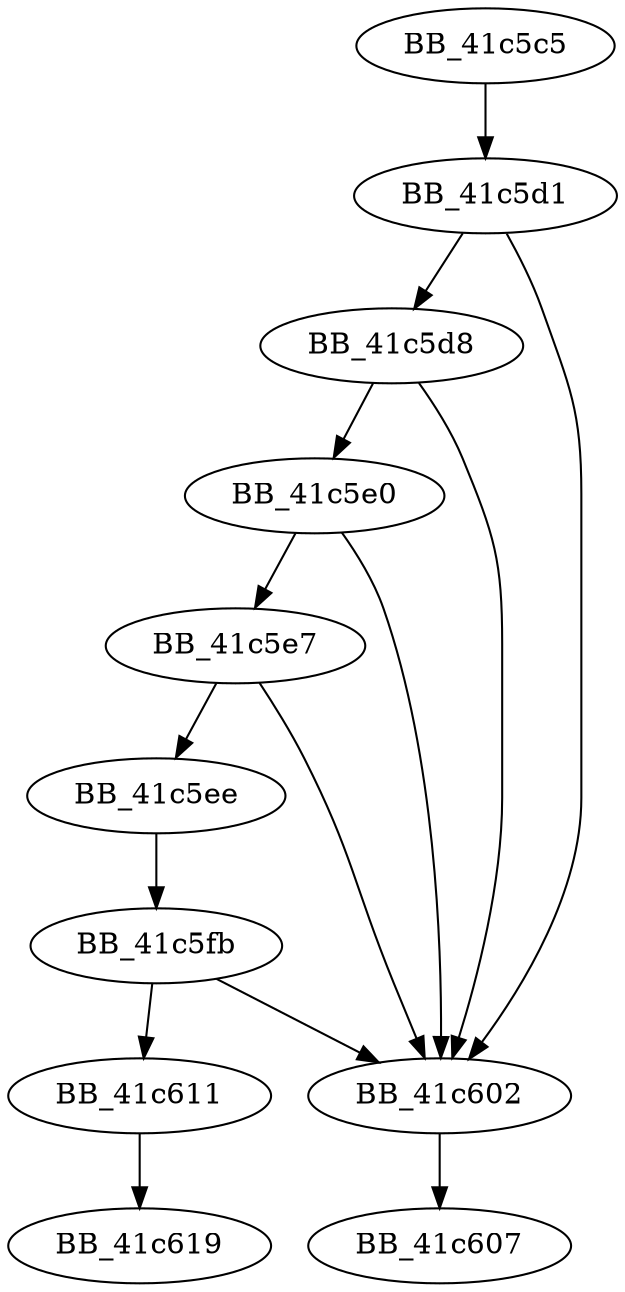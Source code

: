 DiGraph ___DestructExceptionObject{
BB_41c5c5->BB_41c5d1
BB_41c5d1->BB_41c5d8
BB_41c5d1->BB_41c602
BB_41c5d8->BB_41c5e0
BB_41c5d8->BB_41c602
BB_41c5e0->BB_41c5e7
BB_41c5e0->BB_41c602
BB_41c5e7->BB_41c5ee
BB_41c5e7->BB_41c602
BB_41c5ee->BB_41c5fb
BB_41c5fb->BB_41c602
BB_41c5fb->BB_41c611
BB_41c602->BB_41c607
BB_41c611->BB_41c619
}
